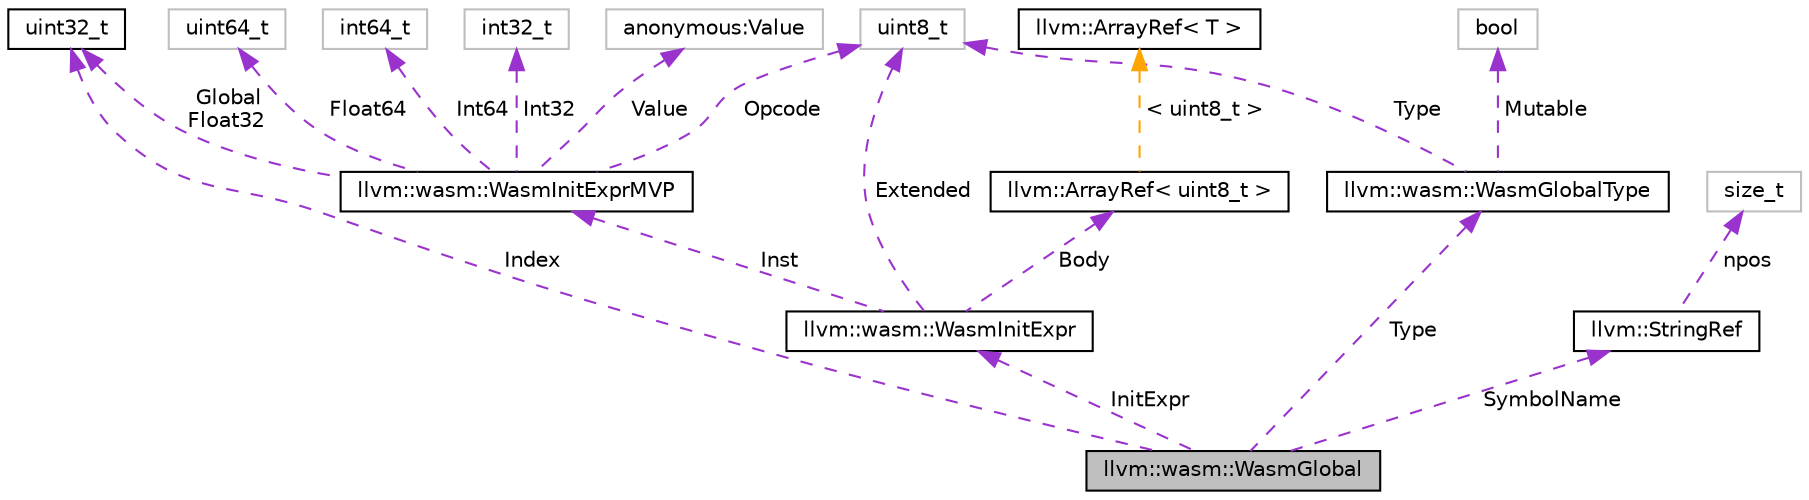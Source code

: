 digraph "llvm::wasm::WasmGlobal"
{
 // LATEX_PDF_SIZE
  bgcolor="transparent";
  edge [fontname="Helvetica",fontsize="10",labelfontname="Helvetica",labelfontsize="10"];
  node [fontname="Helvetica",fontsize="10",shape=record];
  Node1 [label="llvm::wasm::WasmGlobal",height=0.2,width=0.4,color="black", fillcolor="grey75", style="filled", fontcolor="black",tooltip=" "];
  Node2 -> Node1 [dir="back",color="darkorchid3",fontsize="10",style="dashed",label=" Index" ,fontname="Helvetica"];
  Node2 [label="uint32_t",height=0.2,width=0.4,color="black",URL="$classuint32__t.html",tooltip=" "];
  Node3 -> Node1 [dir="back",color="darkorchid3",fontsize="10",style="dashed",label=" InitExpr" ,fontname="Helvetica"];
  Node3 [label="llvm::wasm::WasmInitExpr",height=0.2,width=0.4,color="black",URL="$structllvm_1_1wasm_1_1WasmInitExpr.html",tooltip=" "];
  Node4 -> Node3 [dir="back",color="darkorchid3",fontsize="10",style="dashed",label=" Inst" ,fontname="Helvetica"];
  Node4 [label="llvm::wasm::WasmInitExprMVP",height=0.2,width=0.4,color="black",URL="$structllvm_1_1wasm_1_1WasmInitExprMVP.html",tooltip=" "];
  Node5 -> Node4 [dir="back",color="darkorchid3",fontsize="10",style="dashed",label=" Float64" ,fontname="Helvetica"];
  Node5 [label="uint64_t",height=0.2,width=0.4,color="grey75",tooltip=" "];
  Node6 -> Node4 [dir="back",color="darkorchid3",fontsize="10",style="dashed",label=" Int64" ,fontname="Helvetica"];
  Node6 [label="int64_t",height=0.2,width=0.4,color="grey75",tooltip=" "];
  Node7 -> Node4 [dir="back",color="darkorchid3",fontsize="10",style="dashed",label=" Int32" ,fontname="Helvetica"];
  Node7 [label="int32_t",height=0.2,width=0.4,color="grey75",tooltip=" "];
  Node2 -> Node4 [dir="back",color="darkorchid3",fontsize="10",style="dashed",label=" Global\nFloat32" ,fontname="Helvetica"];
  Node8 -> Node4 [dir="back",color="darkorchid3",fontsize="10",style="dashed",label=" Opcode" ,fontname="Helvetica"];
  Node8 [label="uint8_t",height=0.2,width=0.4,color="grey75",tooltip=" "];
  Node9 -> Node4 [dir="back",color="darkorchid3",fontsize="10",style="dashed",label=" Value" ,fontname="Helvetica"];
  Node9 [label="anonymous:Value",height=0.2,width=0.4,color="grey75",tooltip=" "];
  Node8 -> Node3 [dir="back",color="darkorchid3",fontsize="10",style="dashed",label=" Extended" ,fontname="Helvetica"];
  Node10 -> Node3 [dir="back",color="darkorchid3",fontsize="10",style="dashed",label=" Body" ,fontname="Helvetica"];
  Node10 [label="llvm::ArrayRef\< uint8_t \>",height=0.2,width=0.4,color="black",URL="$classllvm_1_1ArrayRef.html",tooltip=" "];
  Node11 -> Node10 [dir="back",color="orange",fontsize="10",style="dashed",label=" \< uint8_t \>" ,fontname="Helvetica"];
  Node11 [label="llvm::ArrayRef\< T \>",height=0.2,width=0.4,color="black",URL="$classllvm_1_1ArrayRef.html",tooltip="ArrayRef - Represent a constant reference to an array (0 or more elements consecutively in memory),..."];
  Node12 -> Node1 [dir="back",color="darkorchid3",fontsize="10",style="dashed",label=" Type" ,fontname="Helvetica"];
  Node12 [label="llvm::wasm::WasmGlobalType",height=0.2,width=0.4,color="black",URL="$structllvm_1_1wasm_1_1WasmGlobalType.html",tooltip=" "];
  Node13 -> Node12 [dir="back",color="darkorchid3",fontsize="10",style="dashed",label=" Mutable" ,fontname="Helvetica"];
  Node13 [label="bool",height=0.2,width=0.4,color="grey75",tooltip=" "];
  Node8 -> Node12 [dir="back",color="darkorchid3",fontsize="10",style="dashed",label=" Type" ,fontname="Helvetica"];
  Node14 -> Node1 [dir="back",color="darkorchid3",fontsize="10",style="dashed",label=" SymbolName" ,fontname="Helvetica"];
  Node14 [label="llvm::StringRef",height=0.2,width=0.4,color="black",URL="$classllvm_1_1StringRef.html",tooltip="StringRef - Represent a constant reference to a string, i.e."];
  Node15 -> Node14 [dir="back",color="darkorchid3",fontsize="10",style="dashed",label=" npos" ,fontname="Helvetica"];
  Node15 [label="size_t",height=0.2,width=0.4,color="grey75",tooltip=" "];
}
